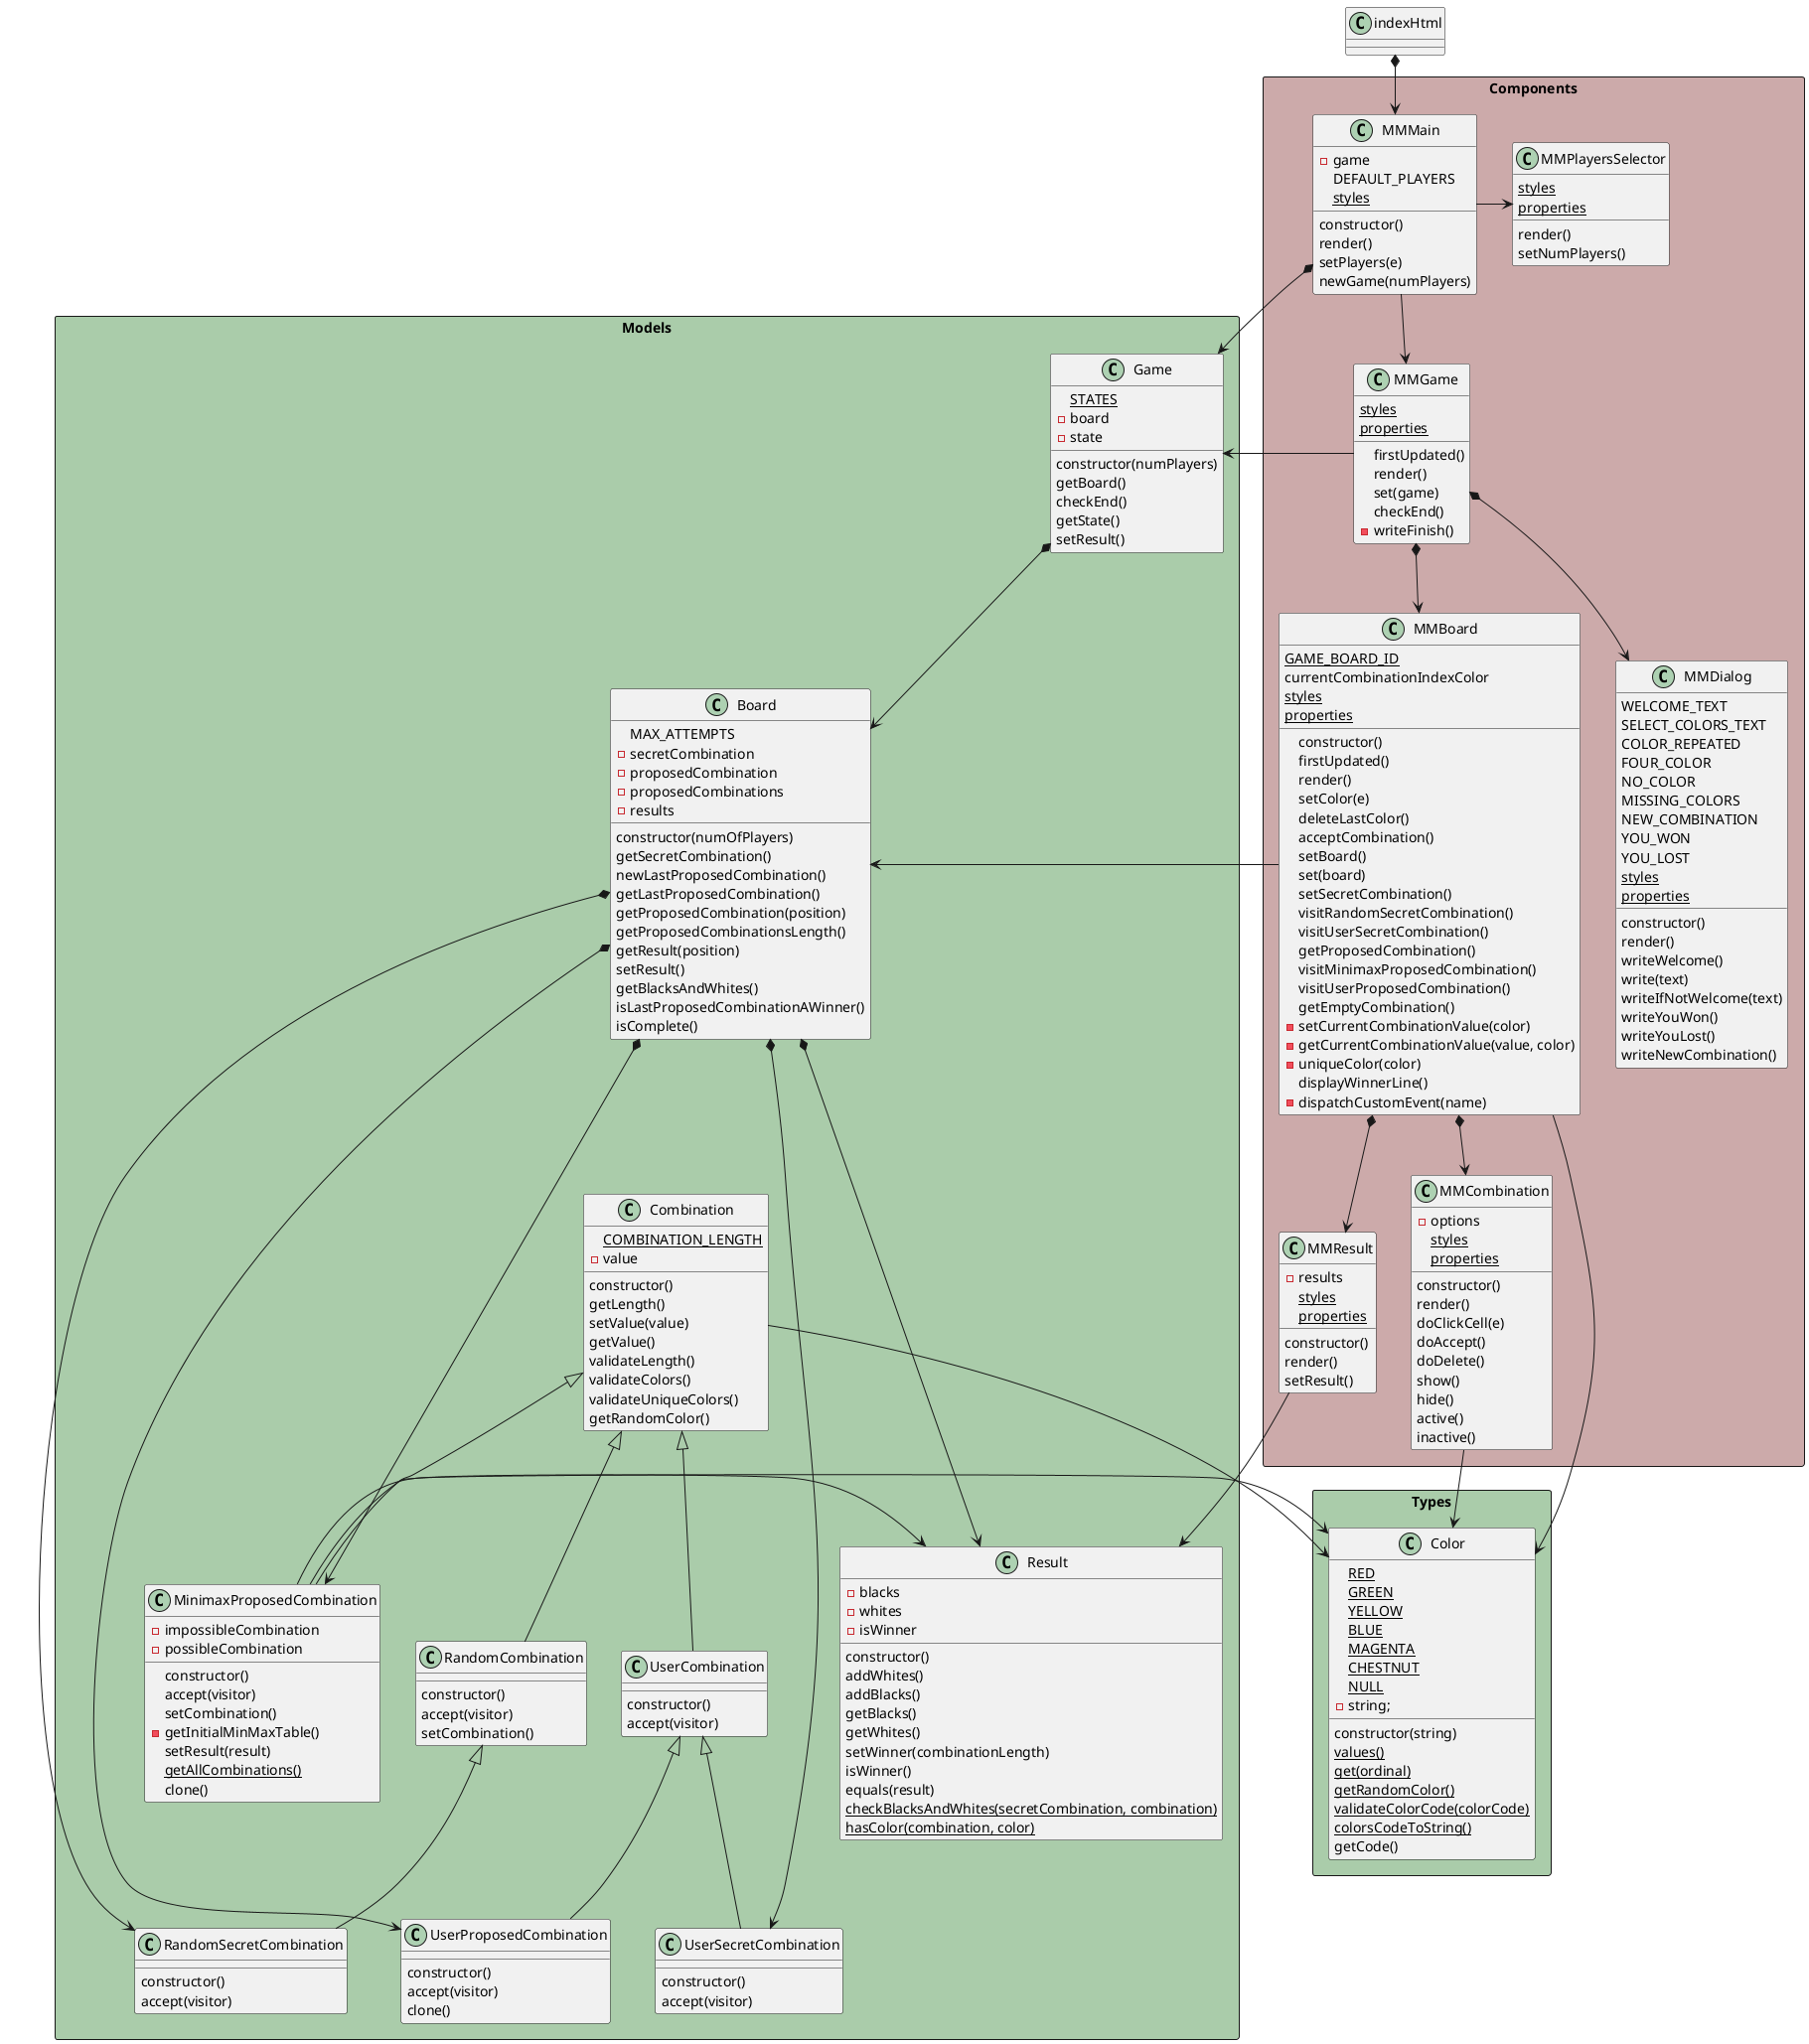 @startuml connect4_classNotation_classdiagram

package "Types" <<Rectangle>> #aca {
    class Color {
        {static} RED
        {static} GREEN
        {static} YELLOW
        {static} BLUE
        {static} MAGENTA
        {static} CHESTNUT
        {static} NULL
        -string;
        constructor(string) 
        {static} values()
        {static} get(ordinal)
        {static} getRandomColor()
        {static} validateColorCode(colorCode)
        {static} colorsCodeToString()
        getCode()
    }
}

package "Models" <<Rectangle>> #aca {

    class Board {
        MAX_ATTEMPTS
        -secretCombination
        -proposedCombination
        -proposedCombinations
        -results
        constructor(numOfPlayers)
        getSecretCombination()
        newLastProposedCombination()
        getLastProposedCombination()
        getProposedCombination(position)
        getProposedCombinationsLength()
        getResult(position)
        setResult()
        getBlacksAndWhites()
        isLastProposedCombinationAWinner()
        isComplete()
    }

    class Combination {
        {static} COMBINATION_LENGTH
        -value
        constructor()
        getLength()
        setValue(value)
        getValue()
        validateLength()
        validateColors()
        validateUniqueColors()
        getRandomColor()
    }

    class Game {
        {static} STATES
        -board
        -state
        constructor(numPlayers)
        getBoard()
        checkEnd()
        getState()
        setResult()
    }

    class MinimaxProposedCombination extends Combination {
        -impossibleCombination
        -possibleCombination
        constructor()
        accept(visitor)
        setCombination()
        -getInitialMinMaxTable()
        setResult(result)
        {static} getAllCombinations()
        clone()
    }

    class RandomCombination extends Combination{
        constructor()
        accept(visitor)
        setCombination()
    }

    class RandomSecretCombination extends RandomCombination{
        constructor()
        accept(visitor)
    }

    class UserCombination extends Combination{
        constructor()
        accept(visitor)
    }

    class UserProposedCombination extends UserCombination{
        constructor()
        accept(visitor)
        clone()
    }

    class UserSecretCombination extends UserCombination{
        constructor()
        accept(visitor)
    }

    class Result {
        -blacks
        -whites
        -isWinner
        constructor()
        addWhites()
        addBlacks()
        getBlacks()
        getWhites()
        setWinner(combinationLength)
        isWinner()
        equals(result)
        {static} checkBlacksAndWhites(secretCombination, combination)
        {static} hasColor(combination, color)
    }
}

package "Components" <<Rectangle>> #caa {
    class MMBoard{
        {static} GAME_BOARD_ID
        currentCombinationIndexColor
        {static} styles
        {static} properties
        constructor()
        firstUpdated()
        render()
        setColor(e)
        deleteLastColor()
        acceptCombination()
        setBoard()
        set(board)
        setSecretCombination()
        visitRandomSecretCombination()
        visitUserSecretCombination()
        getProposedCombination()
        visitMinimaxProposedCombination()
        visitUserProposedCombination()
        getEmptyCombination()
        -setCurrentCombinationValue(color)
        -getCurrentCombinationValue(value, color)
        -uniqueColor(color)
        displayWinnerLine()
        -dispatchCustomEvent(name)
    }

    class MMCombination{
        -options
        {static} styles
        {static} properties
        constructor()
        render()
        doClickCell(e)
        doAccept()
        doDelete()
        show()
        hide()
        active()
        inactive()
    }

    class MMDialog {
        WELCOME_TEXT
        SELECT_COLORS_TEXT
        COLOR_REPEATED
        FOUR_COLOR
        NO_COLOR
        MISSING_COLORS
        NEW_COMBINATION
        YOU_WON
        YOU_LOST
        {static} styles
        {static} properties
        constructor()
        render()
        writeWelcome()
        write(text)
        writeIfNotWelcome(text)
        writeYouWon()
        writeYouLost()
        writeNewCombination()
    }

    class MMGame {
        {static} styles
        {static} properties
        firstUpdated()
        render()
        set(game)
        checkEnd()
        -writeFinish()
    }

    class MMMain {
        -game
        DEFAULT_PLAYERS
        {static} styles
        constructor()
        render()
        setPlayers(e)
        newGame(numPlayers)
    }

    class MMPlayersSelector {
        {static} styles
        {static} properties
        render()
        setNumPlayers()
    }

    class MMResult {
        -results
        {static} styles
        {static} properties
        constructor()
        render()
        setResult()
    }
}

Board *-down-> RandomSecretCombination
Board *-down-> MinimaxProposedCombination
Board *-down-> UserSecretCombination
Board *-down-> UserProposedCombination
Board *-right-> Result
Board -down[hidden]-> Combination

Combination -d-> Color

MinimaxProposedCombination -> Color
MinimaxProposedCombination -> Result

Game *-down-> Board

MMBoard -> Board
MMBoard -> Color

MMBoard *-down-> MMResult
MMBoard *-down-> MMCombination

MMResult -> Result

MMCombination -d-> Color

MMGame -> Game
MMGame *-down-> MMBoard
MMGame *-down-> MMDialog

MMMain *-> Game
MMMain -d-> MMGame
MMMain -> MMPlayersSelector

indexHtml *-down-> MMMain

@enduml